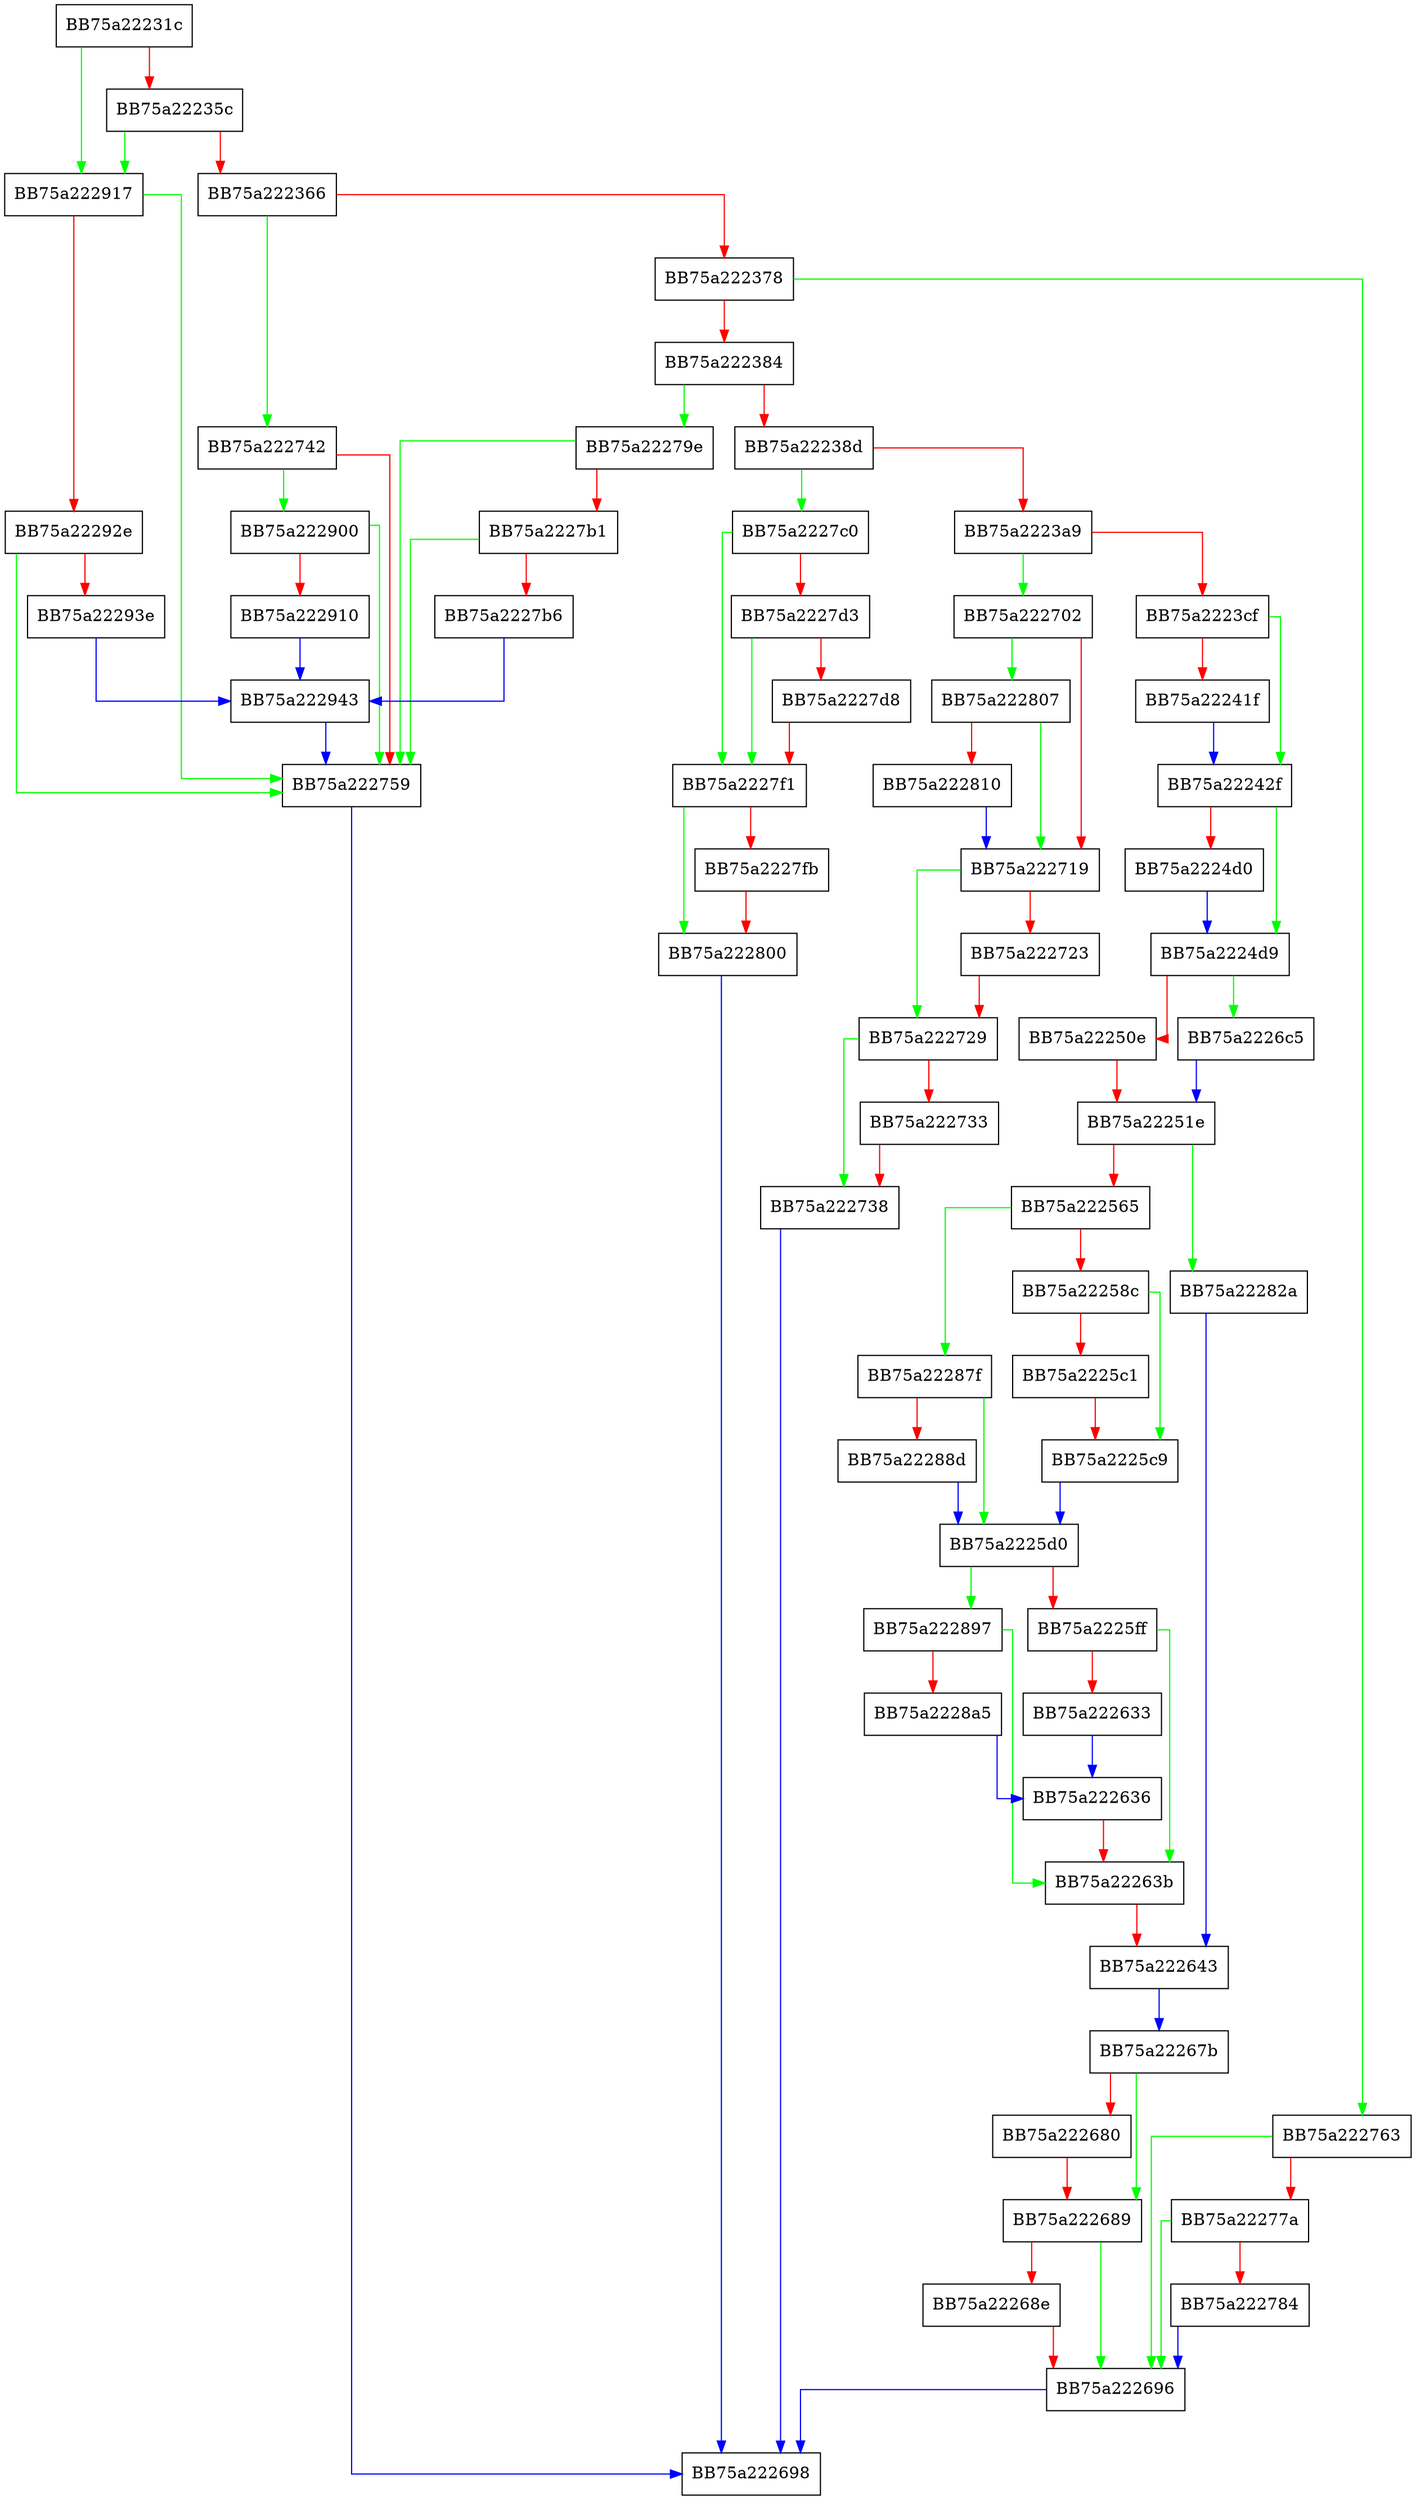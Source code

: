 digraph ProcessBmNetworkConnectionVolume {
  node [shape="box"];
  graph [splines=ortho];
  BB75a22231c -> BB75a222917 [color="green"];
  BB75a22231c -> BB75a22235c [color="red"];
  BB75a22235c -> BB75a222917 [color="green"];
  BB75a22235c -> BB75a222366 [color="red"];
  BB75a222366 -> BB75a222742 [color="green"];
  BB75a222366 -> BB75a222378 [color="red"];
  BB75a222378 -> BB75a222763 [color="green"];
  BB75a222378 -> BB75a222384 [color="red"];
  BB75a222384 -> BB75a22279e [color="green"];
  BB75a222384 -> BB75a22238d [color="red"];
  BB75a22238d -> BB75a2227c0 [color="green"];
  BB75a22238d -> BB75a2223a9 [color="red"];
  BB75a2223a9 -> BB75a222702 [color="green"];
  BB75a2223a9 -> BB75a2223cf [color="red"];
  BB75a2223cf -> BB75a22242f [color="green"];
  BB75a2223cf -> BB75a22241f [color="red"];
  BB75a22241f -> BB75a22242f [color="blue"];
  BB75a22242f -> BB75a2224d9 [color="green"];
  BB75a22242f -> BB75a2224d0 [color="red"];
  BB75a2224d0 -> BB75a2224d9 [color="blue"];
  BB75a2224d9 -> BB75a2226c5 [color="green"];
  BB75a2224d9 -> BB75a22250e [color="red"];
  BB75a22250e -> BB75a22251e [color="red"];
  BB75a22251e -> BB75a22282a [color="green"];
  BB75a22251e -> BB75a222565 [color="red"];
  BB75a222565 -> BB75a22287f [color="green"];
  BB75a222565 -> BB75a22258c [color="red"];
  BB75a22258c -> BB75a2225c9 [color="green"];
  BB75a22258c -> BB75a2225c1 [color="red"];
  BB75a2225c1 -> BB75a2225c9 [color="red"];
  BB75a2225c9 -> BB75a2225d0 [color="blue"];
  BB75a2225d0 -> BB75a222897 [color="green"];
  BB75a2225d0 -> BB75a2225ff [color="red"];
  BB75a2225ff -> BB75a22263b [color="green"];
  BB75a2225ff -> BB75a222633 [color="red"];
  BB75a222633 -> BB75a222636 [color="blue"];
  BB75a222636 -> BB75a22263b [color="red"];
  BB75a22263b -> BB75a222643 [color="red"];
  BB75a222643 -> BB75a22267b [color="blue"];
  BB75a22267b -> BB75a222689 [color="green"];
  BB75a22267b -> BB75a222680 [color="red"];
  BB75a222680 -> BB75a222689 [color="red"];
  BB75a222689 -> BB75a222696 [color="green"];
  BB75a222689 -> BB75a22268e [color="red"];
  BB75a22268e -> BB75a222696 [color="red"];
  BB75a222696 -> BB75a222698 [color="blue"];
  BB75a2226c5 -> BB75a22251e [color="blue"];
  BB75a222702 -> BB75a222807 [color="green"];
  BB75a222702 -> BB75a222719 [color="red"];
  BB75a222719 -> BB75a222729 [color="green"];
  BB75a222719 -> BB75a222723 [color="red"];
  BB75a222723 -> BB75a222729 [color="red"];
  BB75a222729 -> BB75a222738 [color="green"];
  BB75a222729 -> BB75a222733 [color="red"];
  BB75a222733 -> BB75a222738 [color="red"];
  BB75a222738 -> BB75a222698 [color="blue"];
  BB75a222742 -> BB75a222900 [color="green"];
  BB75a222742 -> BB75a222759 [color="red"];
  BB75a222759 -> BB75a222698 [color="blue"];
  BB75a222763 -> BB75a222696 [color="green"];
  BB75a222763 -> BB75a22277a [color="red"];
  BB75a22277a -> BB75a222696 [color="green"];
  BB75a22277a -> BB75a222784 [color="red"];
  BB75a222784 -> BB75a222696 [color="blue"];
  BB75a22279e -> BB75a222759 [color="green"];
  BB75a22279e -> BB75a2227b1 [color="red"];
  BB75a2227b1 -> BB75a222759 [color="green"];
  BB75a2227b1 -> BB75a2227b6 [color="red"];
  BB75a2227b6 -> BB75a222943 [color="blue"];
  BB75a2227c0 -> BB75a2227f1 [color="green"];
  BB75a2227c0 -> BB75a2227d3 [color="red"];
  BB75a2227d3 -> BB75a2227f1 [color="green"];
  BB75a2227d3 -> BB75a2227d8 [color="red"];
  BB75a2227d8 -> BB75a2227f1 [color="red"];
  BB75a2227f1 -> BB75a222800 [color="green"];
  BB75a2227f1 -> BB75a2227fb [color="red"];
  BB75a2227fb -> BB75a222800 [color="red"];
  BB75a222800 -> BB75a222698 [color="blue"];
  BB75a222807 -> BB75a222719 [color="green"];
  BB75a222807 -> BB75a222810 [color="red"];
  BB75a222810 -> BB75a222719 [color="blue"];
  BB75a22282a -> BB75a222643 [color="blue"];
  BB75a22287f -> BB75a2225d0 [color="green"];
  BB75a22287f -> BB75a22288d [color="red"];
  BB75a22288d -> BB75a2225d0 [color="blue"];
  BB75a222897 -> BB75a22263b [color="green"];
  BB75a222897 -> BB75a2228a5 [color="red"];
  BB75a2228a5 -> BB75a222636 [color="blue"];
  BB75a222900 -> BB75a222759 [color="green"];
  BB75a222900 -> BB75a222910 [color="red"];
  BB75a222910 -> BB75a222943 [color="blue"];
  BB75a222917 -> BB75a222759 [color="green"];
  BB75a222917 -> BB75a22292e [color="red"];
  BB75a22292e -> BB75a222759 [color="green"];
  BB75a22292e -> BB75a22293e [color="red"];
  BB75a22293e -> BB75a222943 [color="blue"];
  BB75a222943 -> BB75a222759 [color="blue"];
}